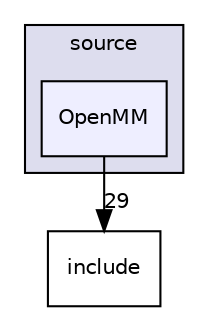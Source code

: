 digraph "/Users/sajjad/virtual cell/Membrane_OBJ/source/OpenMM" {
  compound=true
  node [ fontsize="10", fontname="Helvetica"];
  edge [ labelfontsize="10", labelfontname="Helvetica"];
  subgraph clusterdir_b2f33c71d4aa5e7af42a1ca61ff5af1b {
    graph [ bgcolor="#ddddee", pencolor="black", label="source" fontname="Helvetica", fontsize="10", URL="dir_b2f33c71d4aa5e7af42a1ca61ff5af1b.html"]
  dir_61017561905e8ce9051f12a5257b5bdb [shape=box, label="OpenMM", style="filled", fillcolor="#eeeeff", pencolor="black", URL="dir_61017561905e8ce9051f12a5257b5bdb.html"];
  }
  dir_d44c64559bbebec7f509842c48db8b23 [shape=box label="include" URL="dir_d44c64559bbebec7f509842c48db8b23.html"];
  dir_61017561905e8ce9051f12a5257b5bdb->dir_d44c64559bbebec7f509842c48db8b23 [headlabel="29", labeldistance=1.5 headhref="dir_000015_000005.html"];
}
